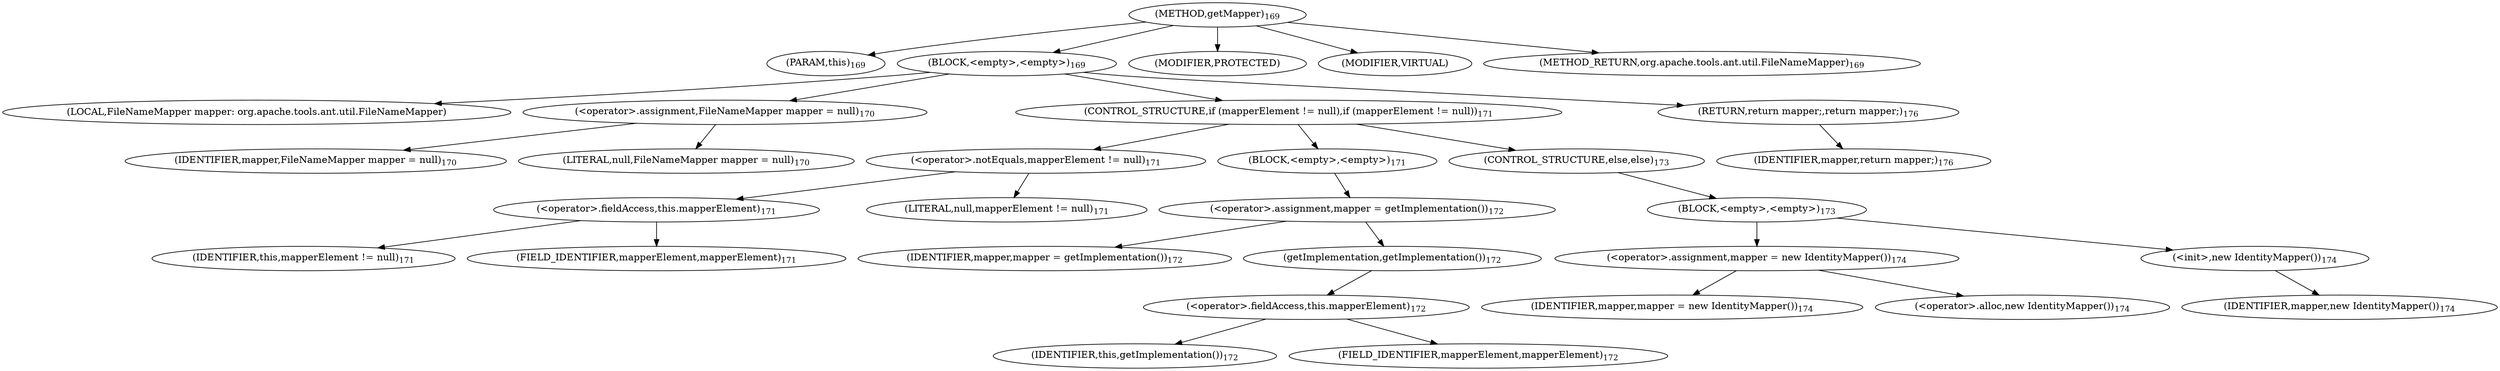 digraph "getMapper" {  
"359" [label = <(METHOD,getMapper)<SUB>169</SUB>> ]
"360" [label = <(PARAM,this)<SUB>169</SUB>> ]
"361" [label = <(BLOCK,&lt;empty&gt;,&lt;empty&gt;)<SUB>169</SUB>> ]
"19" [label = <(LOCAL,FileNameMapper mapper: org.apache.tools.ant.util.FileNameMapper)> ]
"362" [label = <(&lt;operator&gt;.assignment,FileNameMapper mapper = null)<SUB>170</SUB>> ]
"363" [label = <(IDENTIFIER,mapper,FileNameMapper mapper = null)<SUB>170</SUB>> ]
"364" [label = <(LITERAL,null,FileNameMapper mapper = null)<SUB>170</SUB>> ]
"365" [label = <(CONTROL_STRUCTURE,if (mapperElement != null),if (mapperElement != null))<SUB>171</SUB>> ]
"366" [label = <(&lt;operator&gt;.notEquals,mapperElement != null)<SUB>171</SUB>> ]
"367" [label = <(&lt;operator&gt;.fieldAccess,this.mapperElement)<SUB>171</SUB>> ]
"368" [label = <(IDENTIFIER,this,mapperElement != null)<SUB>171</SUB>> ]
"369" [label = <(FIELD_IDENTIFIER,mapperElement,mapperElement)<SUB>171</SUB>> ]
"370" [label = <(LITERAL,null,mapperElement != null)<SUB>171</SUB>> ]
"371" [label = <(BLOCK,&lt;empty&gt;,&lt;empty&gt;)<SUB>171</SUB>> ]
"372" [label = <(&lt;operator&gt;.assignment,mapper = getImplementation())<SUB>172</SUB>> ]
"373" [label = <(IDENTIFIER,mapper,mapper = getImplementation())<SUB>172</SUB>> ]
"374" [label = <(getImplementation,getImplementation())<SUB>172</SUB>> ]
"375" [label = <(&lt;operator&gt;.fieldAccess,this.mapperElement)<SUB>172</SUB>> ]
"376" [label = <(IDENTIFIER,this,getImplementation())<SUB>172</SUB>> ]
"377" [label = <(FIELD_IDENTIFIER,mapperElement,mapperElement)<SUB>172</SUB>> ]
"378" [label = <(CONTROL_STRUCTURE,else,else)<SUB>173</SUB>> ]
"379" [label = <(BLOCK,&lt;empty&gt;,&lt;empty&gt;)<SUB>173</SUB>> ]
"380" [label = <(&lt;operator&gt;.assignment,mapper = new IdentityMapper())<SUB>174</SUB>> ]
"381" [label = <(IDENTIFIER,mapper,mapper = new IdentityMapper())<SUB>174</SUB>> ]
"382" [label = <(&lt;operator&gt;.alloc,new IdentityMapper())<SUB>174</SUB>> ]
"383" [label = <(&lt;init&gt;,new IdentityMapper())<SUB>174</SUB>> ]
"18" [label = <(IDENTIFIER,mapper,new IdentityMapper())<SUB>174</SUB>> ]
"384" [label = <(RETURN,return mapper;,return mapper;)<SUB>176</SUB>> ]
"385" [label = <(IDENTIFIER,mapper,return mapper;)<SUB>176</SUB>> ]
"386" [label = <(MODIFIER,PROTECTED)> ]
"387" [label = <(MODIFIER,VIRTUAL)> ]
"388" [label = <(METHOD_RETURN,org.apache.tools.ant.util.FileNameMapper)<SUB>169</SUB>> ]
  "359" -> "360" 
  "359" -> "361" 
  "359" -> "386" 
  "359" -> "387" 
  "359" -> "388" 
  "361" -> "19" 
  "361" -> "362" 
  "361" -> "365" 
  "361" -> "384" 
  "362" -> "363" 
  "362" -> "364" 
  "365" -> "366" 
  "365" -> "371" 
  "365" -> "378" 
  "366" -> "367" 
  "366" -> "370" 
  "367" -> "368" 
  "367" -> "369" 
  "371" -> "372" 
  "372" -> "373" 
  "372" -> "374" 
  "374" -> "375" 
  "375" -> "376" 
  "375" -> "377" 
  "378" -> "379" 
  "379" -> "380" 
  "379" -> "383" 
  "380" -> "381" 
  "380" -> "382" 
  "383" -> "18" 
  "384" -> "385" 
}
